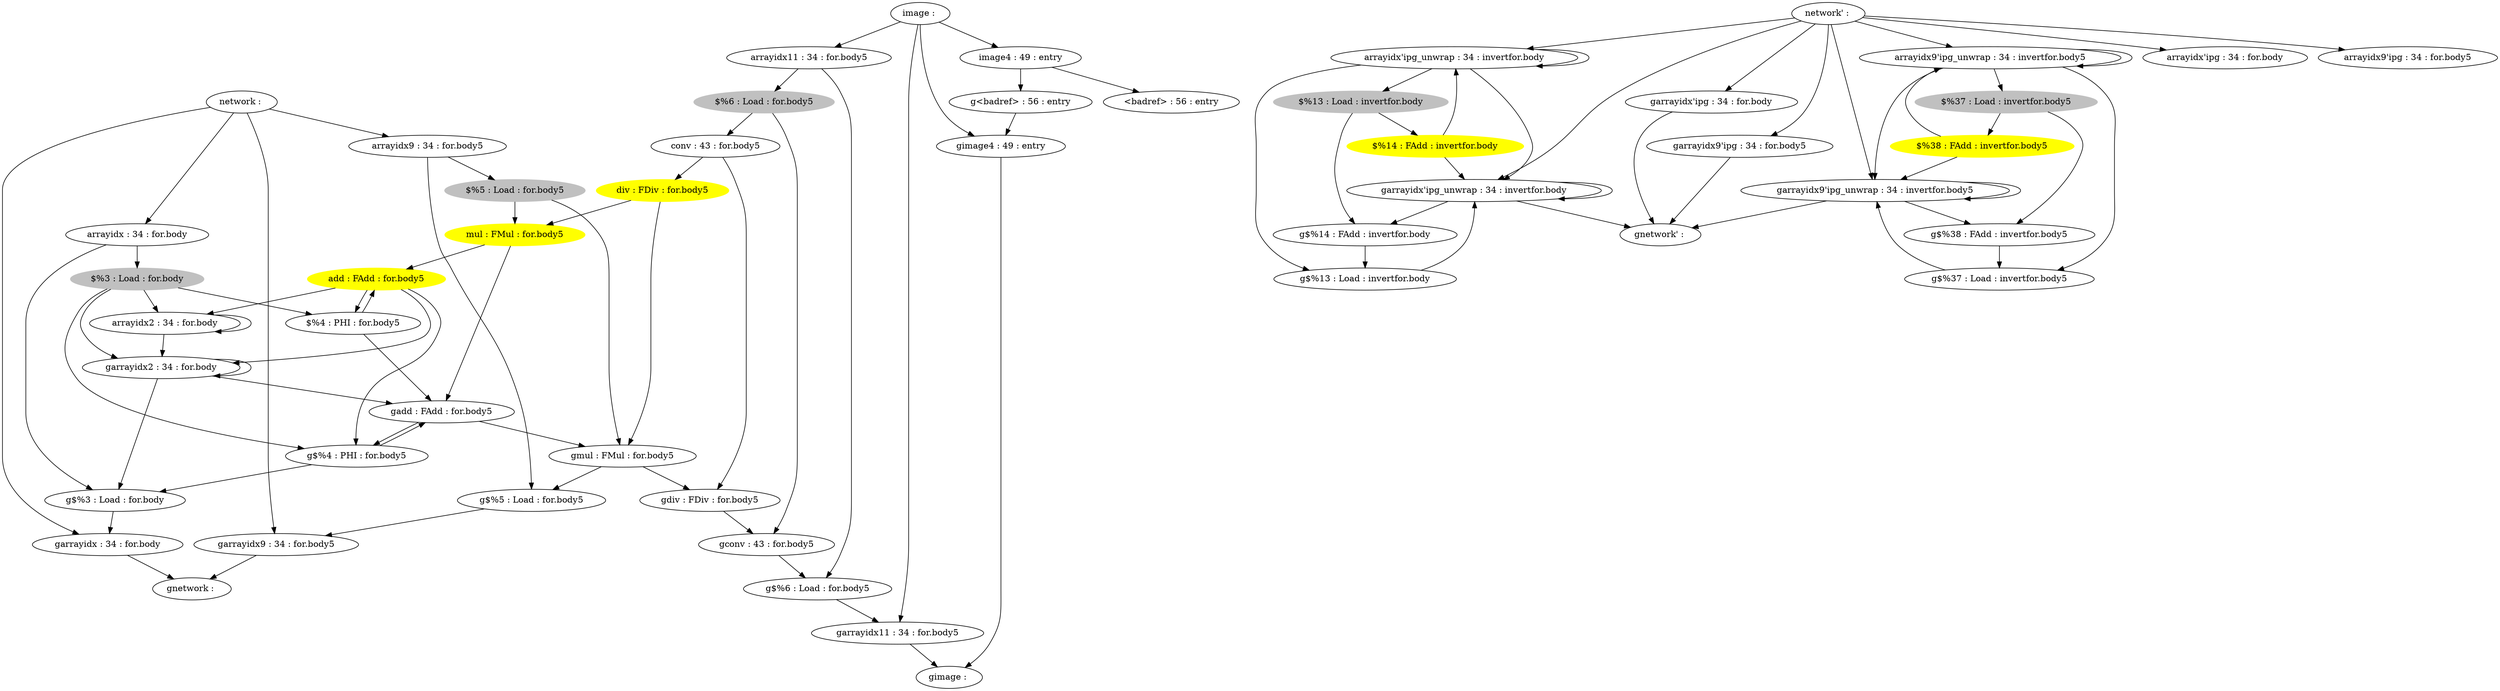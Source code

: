 digraph G {
	subgraph Forward {
		"arrayidx11 : 34 : for.body5" -> "$%6 : Load : for.body5" 
		"arrayidx : 34 : for.body" -> "$%3 : Load : for.body" 
		"arrayidx9 : 34 : for.body5" -> "$%5 : Load : for.body5" 
		"$%5 : Load : for.body5" [color = gray style=filled];
		"$%5 : Load : for.body5" -> "mul : FMul : for.body5" 
		"$%6 : Load : for.body5" [color = gray style=filled];
		"$%6 : Load : for.body5" -> "conv : 43 : for.body5" 
		"conv : 43 : for.body5" -> "div : FDiv : for.body5" 
		"div : FDiv : for.body5" [color = yellow style=filled];
		"div : FDiv : for.body5" -> "mul : FMul : for.body5" 
		"mul : FMul : for.body5" [color = yellow style=filled];
		"mul : FMul : for.body5" -> "add : FAdd : for.body5" 
		"add : FAdd : for.body5" [color = yellow style=filled];
		"add : FAdd : for.body5" -> "arrayidx2 : 34 : for.body" 
		"add : FAdd : for.body5" -> "$%4 : PHI : for.body5" 
		"image : " -> "arrayidx11 : 34 : for.body5" 
		"image : " -> "image4 : 49 : entry" 
		"network : " -> "arrayidx : 34 : for.body" 
		"network : " -> "arrayidx9 : 34 : for.body5" 
		"network' : " -> "arrayidx'ipg_unwrap : 34 : invertfor.body" 
		"network' : " -> "arrayidx9'ipg_unwrap : 34 : invertfor.body5" 
		"network' : " -> "arrayidx'ipg : 34 : for.body" 
		"network' : " -> "arrayidx9'ipg : 34 : for.body5" 
		"arrayidx'ipg_unwrap : 34 : invertfor.body" -> "arrayidx'ipg_unwrap : 34 : invertfor.body" 
		"arrayidx'ipg_unwrap : 34 : invertfor.body" -> "$%13 : Load : invertfor.body" 
		"$%3 : Load : for.body" [color = gray style=filled];
		"$%3 : Load : for.body" -> "arrayidx2 : 34 : for.body" 
		"$%3 : Load : for.body" -> "$%4 : PHI : for.body5" 
		"arrayidx2 : 34 : for.body" -> "arrayidx2 : 34 : for.body" 
		"$%4 : PHI : for.body5" -> "add : FAdd : for.body5" 
		"$%13 : Load : invertfor.body" [color = gray style=filled];
		"$%13 : Load : invertfor.body" -> "$%14 : FAdd : invertfor.body" 
		"$%14 : FAdd : invertfor.body" [color = yellow style=filled];
		"$%14 : FAdd : invertfor.body" -> "arrayidx'ipg_unwrap : 34 : invertfor.body" 
		"image4 : 49 : entry" -> "<badref> : 56 : entry" 
		"arrayidx9'ipg_unwrap : 34 : invertfor.body5" -> "arrayidx9'ipg_unwrap : 34 : invertfor.body5" 
		"arrayidx9'ipg_unwrap : 34 : invertfor.body5" -> "$%37 : Load : invertfor.body5" 
		"$%37 : Load : invertfor.body5" [color = gray style=filled];
		"$%37 : Load : invertfor.body5" -> "$%38 : FAdd : invertfor.body5" 
		"$%38 : FAdd : invertfor.body5" [color = yellow style=filled];
		"$%38 : FAdd : invertfor.body5" -> "arrayidx9'ipg_unwrap : 34 : invertfor.body5" 
	}
	subgraph Reverse {
		"garrayidx11 : 34 : for.body5" -> "gimage : "
		"image : " -> "garrayidx11 : 34 : for.body5"
		"garrayidx'ipg : 34 : for.body" -> "gnetwork' : "
		"network' : " -> "garrayidx'ipg : 34 : for.body"
		"garrayidx : 34 : for.body" -> "gnetwork : "
		"network : " -> "garrayidx : 34 : for.body"
		"garrayidx9 : 34 : for.body5" -> "gnetwork : "
		"network : " -> "garrayidx9 : 34 : for.body5"
		"g$%5 : Load : for.body5" -> "garrayidx9 : 34 : for.body5"
		"arrayidx9 : 34 : for.body5" -> "g$%5 : Load : for.body5"
		"g$%6 : Load : for.body5" -> "garrayidx11 : 34 : for.body5"
		"arrayidx11 : 34 : for.body5" -> "g$%6 : Load : for.body5"
		"gconv : 43 : for.body5" -> "g$%6 : Load : for.body5"
		"$%6 : Load : for.body5" -> "gconv : 43 : for.body5"
		"gdiv : FDiv : for.body5" -> "gconv : 43 : for.body5"
		"conv : 43 : for.body5" -> "gdiv : FDiv : for.body5"
		"gmul : FMul : for.body5" -> "gdiv : FDiv : for.body5"
		"div : FDiv : for.body5" -> "gmul : FMul : for.body5"
		"gmul : FMul : for.body5" -> "g$%5 : Load : for.body5"
		"$%5 : Load : for.body5" -> "gmul : FMul : for.body5"
		"gadd : FAdd : for.body5" -> "g$%4 : PHI : for.body5"
		"$%4 : PHI : for.body5" -> "gadd : FAdd : for.body5"
		"gadd : FAdd : for.body5" -> "gmul : FMul : for.body5"
		"mul : FMul : for.body5" -> "gadd : FAdd : for.body5"
		"garrayidx'ipg_unwrap : 34 : invertfor.body" -> "garrayidx'ipg_unwrap : 34 : invertfor.body"
		"arrayidx'ipg_unwrap : 34 : invertfor.body" -> "garrayidx'ipg_unwrap : 34 : invertfor.body"
		"garrayidx'ipg_unwrap : 34 : invertfor.body" -> "g$%14 : FAdd : invertfor.body"
		"$%14 : FAdd : invertfor.body" -> "garrayidx'ipg_unwrap : 34 : invertfor.body"
		"garrayidx'ipg_unwrap : 34 : invertfor.body" -> "gnetwork' : "
		"network' : " -> "garrayidx'ipg_unwrap : 34 : invertfor.body"
		"g$%3 : Load : for.body" -> "garrayidx : 34 : for.body"
		"arrayidx : 34 : for.body" -> "g$%3 : Load : for.body"
		"garrayidx2 : 34 : for.body" -> "gadd : FAdd : for.body5"
		"add : FAdd : for.body5" -> "garrayidx2 : 34 : for.body"
		"garrayidx2 : 34 : for.body" -> "garrayidx2 : 34 : for.body"
		"arrayidx2 : 34 : for.body" -> "garrayidx2 : 34 : for.body"
		"garrayidx2 : 34 : for.body" -> "g$%3 : Load : for.body"
		"$%3 : Load : for.body" -> "garrayidx2 : 34 : for.body"
		"g$%4 : PHI : for.body5" -> "gadd : FAdd : for.body5"
		"add : FAdd : for.body5" -> "g$%4 : PHI : for.body5"
		"g$%4 : PHI : for.body5" -> "g$%3 : Load : for.body"
		"$%3 : Load : for.body" -> "g$%4 : PHI : for.body5"
		"g$%13 : Load : invertfor.body" -> "garrayidx'ipg_unwrap : 34 : invertfor.body"
		"arrayidx'ipg_unwrap : 34 : invertfor.body" -> "g$%13 : Load : invertfor.body"
		"g$%14 : FAdd : invertfor.body" -> "g$%13 : Load : invertfor.body"
		"$%13 : Load : invertfor.body" -> "g$%14 : FAdd : invertfor.body"
		"g<badref> : 56 : entry" -> "gimage4 : 49 : entry"
		"image4 : 49 : entry" -> "g<badref> : 56 : entry"
		"gimage4 : 49 : entry" -> "gimage : "
		"image : " -> "gimage4 : 49 : entry"
		"garrayidx9'ipg : 34 : for.body5" -> "gnetwork' : "
		"network' : " -> "garrayidx9'ipg : 34 : for.body5"
		"garrayidx9'ipg_unwrap : 34 : invertfor.body5" -> "garrayidx9'ipg_unwrap : 34 : invertfor.body5"
		"arrayidx9'ipg_unwrap : 34 : invertfor.body5" -> "garrayidx9'ipg_unwrap : 34 : invertfor.body5"
		"garrayidx9'ipg_unwrap : 34 : invertfor.body5" -> "g$%38 : FAdd : invertfor.body5"
		"$%38 : FAdd : invertfor.body5" -> "garrayidx9'ipg_unwrap : 34 : invertfor.body5"
		"garrayidx9'ipg_unwrap : 34 : invertfor.body5" -> "gnetwork' : "
		"network' : " -> "garrayidx9'ipg_unwrap : 34 : invertfor.body5"
		"g$%37 : Load : invertfor.body5" -> "garrayidx9'ipg_unwrap : 34 : invertfor.body5"
		"arrayidx9'ipg_unwrap : 34 : invertfor.body5" -> "g$%37 : Load : invertfor.body5"
		"g$%38 : FAdd : invertfor.body5" -> "g$%37 : Load : invertfor.body5"
		"$%37 : Load : invertfor.body5" -> "g$%38 : FAdd : invertfor.body5"
	}
}
